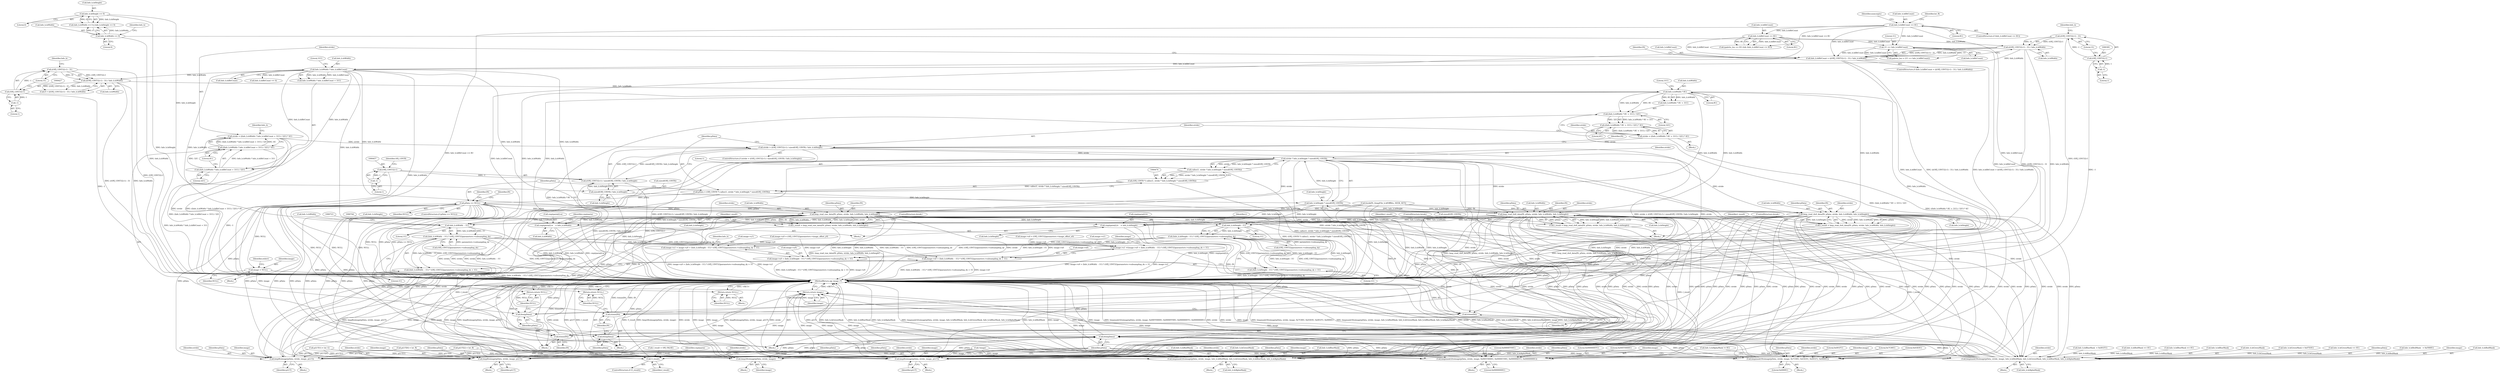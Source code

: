 digraph "0_openjpeg_da940424816e11d624362ce080bc026adffa26e8@API" {
"1000477" [label="(Call,stride * Info_h.biHeight * sizeof(OPJ_UINT8))"];
"1000453" [label="(Call,stride > ((OPJ_UINT32)-1) / sizeof(OPJ_UINT8) / Info_h.biHeight)"];
"1000393" [label="(Call,stride = ((Info_h.biWidth * Info_h.biBitCount + 31U) / 32U) * 4U)"];
"1000395" [label="(Call,((Info_h.biWidth * Info_h.biBitCount + 31U) / 32U) * 4U)"];
"1000396" [label="(Call,(Info_h.biWidth * Info_h.biBitCount + 31U) / 32U)"];
"1000398" [label="(Call,Info_h.biWidth * Info_h.biBitCount)"];
"1000378" [label="(Call,(((OPJ_UINT32)-1) - 31) / Info_h.biWidth)"];
"1000379" [label="(Call,((OPJ_UINT32)-1) - 31)"];
"1000380" [label="(Call,(OPJ_UINT32)-1)"];
"1000382" [label="(Call,-1)"];
"1000358" [label="(Call,Info_h.biWidth == 0)"];
"1000374" [label="(Call,Info_h.biBitCount > (((OPJ_UINT32)-1) - 31) / Info_h.biWidth)"];
"1000253" [label="(Call,1U << Info_h.biBitCount)"];
"1000205" [label="(Call,Info_h.biBitCount <= 8U)"];
"1000245" [label="(Call,Info_h.biBitCount <= 8U)"];
"1000439" [label="(Call,stride = ((Info_h.biWidth * 8U + 31U) / 32U) * 4U)"];
"1000441" [label="(Call,((Info_h.biWidth * 8U + 31U) / 32U) * 4U)"];
"1000442" [label="(Call,(Info_h.biWidth * 8U + 31U) / 32U)"];
"1000444" [label="(Call,Info_h.biWidth * 8U)"];
"1000424" [label="(Call,(((OPJ_UINT32)-1) - 31) / Info_h.biWidth)"];
"1000425" [label="(Call,((OPJ_UINT32)-1) - 31)"];
"1000426" [label="(Call,(OPJ_UINT32)-1)"];
"1000428" [label="(Call,-1)"];
"1000455" [label="(Call,((OPJ_UINT32)-1) / sizeof(OPJ_UINT8) / Info_h.biHeight)"];
"1000456" [label="(Call,(OPJ_UINT32)-1)"];
"1000458" [label="(Call,-1)"];
"1000460" [label="(Call,sizeof(OPJ_UINT8) / Info_h.biHeight)"];
"1000363" [label="(Call,Info_h.biHeight == 0)"];
"1000479" [label="(Call,Info_h.biHeight * sizeof(OPJ_UINT8))"];
"1000475" [label="(Call,calloc(1, stride * Info_h.biHeight * sizeof(OPJ_UINT8)))"];
"1000473" [label="(Call,(OPJ_UINT8 *) calloc(1, stride * Info_h.biHeight * sizeof(OPJ_UINT8)))"];
"1000471" [label="(Call,pData = (OPJ_UINT8 *) calloc(1, stride * Info_h.biHeight * sizeof(OPJ_UINT8)))"];
"1000486" [label="(Call,pData == NULL)"];
"1000492" [label="(Return,return NULL;)"];
"1000515" [label="(Call,bmp_read_raw_data(IN, pData, stride, Info_h.biWidth, Info_h.biHeight))"];
"1000513" [label="(Call,l_result = bmp_read_raw_data(IN, pData, stride, Info_h.biWidth, Info_h.biHeight))"];
"1000563" [label="(Call,!l_result)"];
"1000566" [label="(Call,free(pData))"];
"1000568" [label="(Call,fclose(IN))"];
"1000633" [label="(Call,cmptparm[i].w    = Info_h.biWidth)"];
"1000642" [label="(Call,cmptparm[i].h    = Info_h.biHeight)"];
"1000669" [label="(Call,fclose(IN))"];
"1000671" [label="(Call,free(pData))"];
"1000717" [label="(Call,Info_h.biWidth  - 1U)"];
"1000716" [label="(Call,(Info_h.biWidth  - 1U) * (OPJ_UINT32)parameters->subsampling_dx)"];
"1000707" [label="(Call,image->x1 =\timage->x0 + (Info_h.biWidth  - 1U) * (OPJ_UINT32)parameters->subsampling_dx + 1U)"];
"1000711" [label="(Call,image->x0 + (Info_h.biWidth  - 1U) * (OPJ_UINT32)parameters->subsampling_dx + 1U)"];
"1000715" [label="(Call,(Info_h.biWidth  - 1U) * (OPJ_UINT32)parameters->subsampling_dx + 1U)"];
"1000738" [label="(Call,Info_h.biHeight - 1U)"];
"1000737" [label="(Call,(Info_h.biHeight - 1U) * (OPJ_UINT32)parameters->subsampling_dy)"];
"1000728" [label="(Call,image->y1 = image->y0 + (Info_h.biHeight - 1U) * (OPJ_UINT32)parameters->subsampling_dy + 1U)"];
"1000732" [label="(Call,image->y0 + (Info_h.biHeight - 1U) * (OPJ_UINT32)parameters->subsampling_dy + 1U)"];
"1000736" [label="(Call,(Info_h.biHeight - 1U) * (OPJ_UINT32)parameters->subsampling_dy + 1U)"];
"1000762" [label="(Call,bmp24toimage(pData, stride, image))"];
"1000974" [label="(Call,free(pData))"];
"1000978" [label="(Return,return image;)"];
"1000780" [label="(Call,bmp8toimage(pData, stride, image, pLUT))"];
"1000799" [label="(Call,bmp8toimage(pData, stride, image, pLUT))"];
"1000818" [label="(Call,bmp8toimage(pData, stride, image, pLUT))"];
"1000837" [label="(Call,bmpmask32toimage(pData, stride, image, 0x00FF0000U, 0x0000FF00U, 0x000000FFU, 0x00000000U))"];
"1000859" [label="(Call,bmpmask32toimage(pData, stride, image, Info_h.biRedMask, Info_h.biGreenMask, Info_h.biBlueMask, Info_h.biAlphaMask))"];
"1000889" [label="(Call,bmpmask16toimage(pData, stride, image, 0x7C00U, 0x03E0U, 0x001FU, 0x0000U))"];
"1000945" [label="(Call,bmpmask16toimage(pData, stride, image, Info_h.biRedMask, Info_h.biGreenMask, Info_h.biBlueMask, Info_h.biAlphaMask))"];
"1000976" [label="(Call,fclose(IN))"];
"1000529" [label="(Call,bmp_read_rle8_data(IN, pData, stride, Info_h.biWidth, Info_h.biHeight))"];
"1000527" [label="(Call,l_result = bmp_read_rle8_data(IN, pData, stride, Info_h.biWidth, Info_h.biHeight))"];
"1000543" [label="(Call,bmp_read_rle4_data(IN, pData, stride, Info_h.biWidth, Info_h.biHeight))"];
"1000541" [label="(Call,l_result = bmp_read_rle4_data(IN, pData, stride, Info_h.biWidth, Info_h.biHeight))"];
"1000570" [label="(Return,return NULL;)"];
"1000673" [label="(Return,return NULL;)"];
"1000965" [label="(Call,image = NULL)"];
"1000779" [label="(Block,)"];
"1000742" [label="(Literal,1U)"];
"1000533" [label="(Call,Info_h.biWidth)"];
"1000645" [label="(Identifier,cmptparm)"];
"1000339" [label="(Identifier,numcmpts)"];
"1000568" [label="(Call,fclose(IN))"];
"1000412" [label="(Identifier,Info_h)"];
"1000780" [label="(Call,bmp8toimage(pData, stride, image, pLUT))"];
"1000546" [label="(Identifier,stride)"];
"1000255" [label="(Call,Info_h.biBitCount)"];
"1000541" [label="(Call,l_result = bmp_read_rle4_data(IN, pData, stride, Info_h.biWidth, Info_h.biHeight))"];
"1000977" [label="(Identifier,IN)"];
"1000913" [label="(Call,Info_h.biRedMask == 0U)"];
"1000966" [label="(Identifier,image)"];
"1000246" [label="(Call,Info_h.biBitCount)"];
"1000539" [label="(ControlStructure,break;)"];
"1000732" [label="(Call,image->y0 + (Info_h.biHeight - 1U) * (OPJ_UINT32)parameters->subsampling_dy + 1U)"];
"1000728" [label="(Call,image->y1 = image->y0 + (Info_h.biHeight - 1U) * (OPJ_UINT32)parameters->subsampling_dy + 1U)"];
"1000495" [label="(Identifier,IN)"];
"1000448" [label="(Literal,8U)"];
"1000488" [label="(Identifier,NULL)"];
"1000782" [label="(Identifier,stride)"];
"1000406" [label="(Literal,32U)"];
"1000801" [label="(Identifier,stride)"];
"1000563" [label="(Call,!l_result)"];
"1000515" [label="(Call,bmp_read_raw_data(IN, pData, stride, Info_h.biWidth, Info_h.biHeight))"];
"1000890" [label="(Identifier,pData)"];
"1000924" [label="(Call,Info_h.biBlueMask == 0U)"];
"1000386" [label="(Identifier,Info_h)"];
"1000489" [label="(Block,)"];
"1000858" [label="(Block,)"];
"1000530" [label="(Identifier,IN)"];
"1000444" [label="(Call,Info_h.biWidth * 8U)"];
"1000711" [label="(Call,image->x0 + (Info_h.biWidth  - 1U) * (OPJ_UINT32)parameters->subsampling_dx + 1U)"];
"1000910" [label="(Block,)"];
"1000861" [label="(Identifier,stride)"];
"1000462" [label="(Identifier,OPJ_UINT8)"];
"1000443" [label="(Call,Info_h.biWidth * 8U + 31U)"];
"1000689" [label="(Call,image->x0 = (OPJ_UINT32)parameters->image_offset_x0)"];
"1000359" [label="(Call,Info_h.biWidth)"];
"1000838" [label="(Identifier,pData)"];
"1000570" [label="(Return,return NULL;)"];
"1000836" [label="(Block,)"];
"1000753" [label="(Identifier,Info_h)"];
"1000367" [label="(Literal,0)"];
"1000955" [label="(Call,Info_h.biBlueMask)"];
"1000974" [label="(Call,free(pData))"];
"1000249" [label="(Literal,8U)"];
"1000566" [label="(Call,free(pData))"];
"1000891" [label="(Identifier,stride)"];
"1000124" [label="(Block,)"];
"1000430" [label="(Literal,31)"];
"1000707" [label="(Call,image->x1 =\timage->x0 + (Info_h.biWidth  - 1U) * (OPJ_UINT32)parameters->subsampling_dx + 1U)"];
"1000442" [label="(Call,(Info_h.biWidth * 8U + 31U) / 32U)"];
"1000424" [label="(Call,(((OPJ_UINT32)-1) - 31) / Info_h.biWidth)"];
"1000762" [label="(Call,bmp24toimage(pData, stride, image))"];
"1000397" [label="(Call,Info_h.biWidth * Info_h.biBitCount + 31U)"];
"1000456" [label="(Call,(OPJ_UINT32)-1)"];
"1000818" [label="(Call,bmp8toimage(pData, stride, image, pLUT))"];
"1000761" [label="(Block,)"];
"1000571" [label="(Identifier,NULL)"];
"1000516" [label="(Identifier,IN)"];
"1000384" [label="(Literal,31)"];
"1000952" [label="(Call,Info_h.biGreenMask)"];
"1000440" [label="(Identifier,stride)"];
"1000718" [label="(Call,Info_h.biWidth)"];
"1000975" [label="(Identifier,pData)"];
"1000562" [label="(ControlStructure,if (!l_result))"];
"1000410" [label="(Call,Info_h.biBitCount == 4)"];
"1000483" [label="(Call,sizeof(OPJ_UINT8))"];
"1000477" [label="(Call,stride * Info_h.biHeight * sizeof(OPJ_UINT8))"];
"1000748" [label="(Literal,1U)"];
"1000522" [label="(Call,Info_h.biHeight)"];
"1000666" [label="(Call,!image)"];
"1000965" [label="(Call,image = NULL)"];
"1000379" [label="(Call,((OPJ_UINT32)-1) - 31)"];
"1000945" [label="(Call,bmpmask16toimage(pData, stride, image, Info_h.biRedMask, Info_h.biGreenMask, Info_h.biBlueMask, Info_h.biAlphaMask))"];
"1000491" [label="(Identifier,IN)"];
"1000980" [label="(MethodReturn,opj_image_t*)"];
"1000472" [label="(Identifier,pData)"];
"1000452" [label="(ControlStructure,if (stride > ((OPJ_UINT32)-1) / sizeof(OPJ_UINT8) / Info_h.biHeight))"];
"1000478" [label="(Identifier,stride)"];
"1000380" [label="(Call,(OPJ_UINT32)-1)"];
"1000518" [label="(Identifier,stride)"];
"1000493" [label="(Identifier,NULL)"];
"1000363" [label="(Call,Info_h.biHeight == 0)"];
"1000162" [label="(Call,pLUT[2] = lut_B)"];
"1000866" [label="(Call,Info_h.biGreenMask)"];
"1000519" [label="(Call,Info_h.biWidth)"];
"1000485" [label="(ControlStructure,if (pData == NULL))"];
"1000536" [label="(Call,Info_h.biHeight)"];
"1000547" [label="(Call,Info_h.biWidth)"];
"1000935" [label="(Call,Info_h.biGreenMask = 0x07E0U)"];
"1000783" [label="(Identifier,image)"];
"1000375" [label="(Call,Info_h.biBitCount)"];
"1000958" [label="(Call,Info_h.biAlphaMask)"];
"1000729" [label="(Call,image->y1)"];
"1000860" [label="(Identifier,pData)"];
"1000390" [label="(Identifier,IN)"];
"1000396" [label="(Call,(Info_h.biWidth * Info_h.biBitCount + 31U) / 32U)"];
"1000206" [label="(Call,Info_h.biBitCount)"];
"1000784" [label="(Identifier,pLUT)"];
"1000393" [label="(Call,stride = ((Info_h.biWidth * Info_h.biBitCount + 31U) / 32U) * 4U)"];
"1000821" [label="(Identifier,image)"];
"1000455" [label="(Call,((OPJ_UINT32)-1) / sizeof(OPJ_UINT8) / Info_h.biHeight)"];
"1000844" [label="(Literal,0x00000000U)"];
"1000460" [label="(Call,sizeof(OPJ_UINT8) / Info_h.biHeight)"];
"1000588" [label="(Identifier,i)"];
"1000896" [label="(Literal,0x0000U)"];
"1000475" [label="(Call,calloc(1, stride * Info_h.biHeight * sizeof(OPJ_UINT8)))"];
"1000545" [label="(Identifier,pData)"];
"1000919" [label="(Call,Info_h.biGreenMask == 0U)"];
"1000451" [label="(Literal,4U)"];
"1000716" [label="(Call,(Info_h.biWidth  - 1U) * (OPJ_UINT32)parameters->subsampling_dx)"];
"1000764" [label="(Identifier,stride)"];
"1000736" [label="(Call,(Info_h.biHeight - 1U) * (OPJ_UINT32)parameters->subsampling_dy + 1U)"];
"1000487" [label="(Identifier,pData)"];
"1000765" [label="(Identifier,image)"];
"1000402" [label="(Call,Info_h.biBitCount)"];
"1000479" [label="(Call,Info_h.biHeight * sizeof(OPJ_UINT8))"];
"1000589" [label="(Block,)"];
"1000862" [label="(Identifier,image)"];
"1000843" [label="(Literal,0x000000FFU)"];
"1000895" [label="(Literal,0x001FU)"];
"1000962" [label="(Block,)"];
"1000480" [label="(Call,Info_h.biHeight)"];
"1000445" [label="(Call,Info_h.biWidth)"];
"1000841" [label="(Literal,0x00FF0000U)"];
"1000394" [label="(Identifier,stride)"];
"1000840" [label="(Identifier,image)"];
"1000763" [label="(Identifier,pData)"];
"1000431" [label="(Call,Info_h.biWidth)"];
"1000708" [label="(Call,image->x1)"];
"1000803" [label="(Identifier,pLUT)"];
"1000498" [label="(Call,fseek(IN, (long)File_h.bfOffBits, SEEK_SET))"];
"1000820" [label="(Identifier,stride)"];
"1000733" [label="(Call,image->y0)"];
"1000373" [label="(ControlStructure,if (Info_h.biBitCount > (((OPJ_UINT32)-1) - 31) / Info_h.biWidth))"];
"1000544" [label="(Identifier,IN)"];
"1000967" [label="(Identifier,NULL)"];
"1000425" [label="(Call,((OPJ_UINT32)-1) - 31)"];
"1000553" [label="(ControlStructure,break;)"];
"1000426" [label="(Call,(OPJ_UINT32)-1)"];
"1000458" [label="(Call,-1)"];
"1000205" [label="(Call,Info_h.biBitCount <= 8U)"];
"1000668" [label="(Block,)"];
"1000441" [label="(Call,((Info_h.biWidth * 8U + 31U) / 32U) * 4U)"];
"1000639" [label="(Call,Info_h.biWidth)"];
"1000892" [label="(Identifier,image)"];
"1000869" [label="(Call,Info_h.biBlueMask)"];
"1000449" [label="(Literal,31U)"];
"1000532" [label="(Identifier,stride)"];
"1000737" [label="(Call,(Info_h.biHeight - 1U) * (OPJ_UINT32)parameters->subsampling_dy)"];
"1000529" [label="(Call,bmp_read_rle8_data(IN, pData, stride, Info_h.biWidth, Info_h.biHeight))"];
"1000670" [label="(Identifier,IN)"];
"1000802" [label="(Identifier,image)"];
"1000819" [label="(Identifier,pData)"];
"1000669" [label="(Call,fclose(IN))"];
"1000564" [label="(Identifier,l_result)"];
"1000514" [label="(Identifier,l_result)"];
"1000946" [label="(Identifier,pData)"];
"1000429" [label="(Literal,1)"];
"1000888" [label="(Block,)"];
"1000799" [label="(Call,bmp8toimage(pData, stride, image, pLUT))"];
"1000378" [label="(Call,(((OPJ_UINT32)-1) - 31) / Info_h.biWidth)"];
"1000241" [label="(Call,(palette_len == 0U) && (Info_h.biBitCount <= 8U))"];
"1000428" [label="(Call,-1)"];
"1000476" [label="(Literal,1)"];
"1000712" [label="(Call,image->x0)"];
"1000405" [label="(Literal,31U)"];
"1000253" [label="(Call,1U << Info_h.biBitCount)"];
"1000800" [label="(Identifier,pData)"];
"1000721" [label="(Literal,1U)"];
"1000842" [label="(Literal,0x0000FF00U)"];
"1000674" [label="(Identifier,NULL)"];
"1000930" [label="(Call,Info_h.biRedMask   = 0xF800U)"];
"1000633" [label="(Call,cmptparm[i].w    = Info_h.biWidth)"];
"1000517" [label="(Identifier,pData)"];
"1000245" [label="(Call,Info_h.biBitCount <= 8U)"];
"1000357" [label="(Call,Info_h.biWidth == 0 || Info_h.biHeight == 0)"];
"1000673" [label="(Return,return NULL;)"];
"1000450" [label="(Literal,32U)"];
"1000822" [label="(Identifier,pLUT)"];
"1000157" [label="(Call,pLUT[1] = lut_G)"];
"1000859" [label="(Call,bmpmask32toimage(pData, stride, image, Info_h.biRedMask, Info_h.biGreenMask, Info_h.biBlueMask, Info_h.biAlphaMask))"];
"1000969" [label="(Identifier,stderr)"];
"1000439" [label="(Call,stride = ((Info_h.biWidth * 8U + 31U) / 32U) * 4U)"];
"1000717" [label="(Call,Info_h.biWidth  - 1U)"];
"1000698" [label="(Call,image->y0 = (OPJ_UINT32)parameters->image_offset_y0)"];
"1000492" [label="(Return,return NULL;)"];
"1000463" [label="(Call,Info_h.biHeight)"];
"1000722" [label="(Call,(OPJ_UINT32)parameters->subsampling_dx)"];
"1000209" [label="(Literal,8U)"];
"1000525" [label="(ControlStructure,break;)"];
"1000727" [label="(Literal,1U)"];
"1000382" [label="(Call,-1)"];
"1000558" [label="(Call,l_result = OPJ_FALSE)"];
"1000642" [label="(Call,cmptparm[i].h    = Info_h.biHeight)"];
"1000738" [label="(Call,Info_h.biHeight - 1U)"];
"1000893" [label="(Literal,0x7C00U)"];
"1000543" [label="(Call,bmp_read_rle4_data(IN, pData, stride, Info_h.biWidth, Info_h.biHeight))"];
"1000468" [label="(Identifier,IN)"];
"1000422" [label="(Call,8 > (((OPJ_UINT32)-1) - 31) / Info_h.biWidth)"];
"1000527" [label="(Call,l_result = bmp_read_rle8_data(IN, pData, stride, Info_h.biWidth, Info_h.biHeight))"];
"1000398" [label="(Call,Info_h.biWidth * Info_h.biBitCount)"];
"1000978" [label="(Return,return image;)"];
"1000743" [label="(Call,(OPJ_UINT32)parameters->subsampling_dy)"];
"1000364" [label="(Call,Info_h.biHeight)"];
"1000565" [label="(Block,)"];
"1000817" [label="(Block,)"];
"1000948" [label="(Identifier,image)"];
"1000569" [label="(Identifier,IN)"];
"1000471" [label="(Call,pData = (OPJ_UINT8 *) calloc(1, stride * Info_h.biHeight * sizeof(OPJ_UINT8)))"];
"1000407" [label="(Literal,4U)"];
"1000531" [label="(Identifier,pData)"];
"1000383" [label="(Literal,1)"];
"1000839" [label="(Identifier,stride)"];
"1000949" [label="(Call,Info_h.biRedMask)"];
"1000214" [label="(Identifier,lut_R)"];
"1000348" [label="(Call,Info_h.biAlphaMask != 0U)"];
"1000454" [label="(Identifier,stride)"];
"1000567" [label="(Identifier,pData)"];
"1000715" [label="(Call,(Info_h.biWidth  - 1U) * (OPJ_UINT32)parameters->subsampling_dx + 1U)"];
"1000513" [label="(Call,l_result = bmp_read_raw_data(IN, pData, stride, Info_h.biWidth, Info_h.biHeight))"];
"1000575" [label="(Identifier,cmptparm)"];
"1000251" [label="(Call,palette_len = (1U << Info_h.biBitCount))"];
"1000254" [label="(Literal,1U)"];
"1000798" [label="(Block,)"];
"1000542" [label="(Identifier,l_result)"];
"1000634" [label="(Call,cmptparm[i].w)"];
"1000432" [label="(Identifier,Info_h)"];
"1000459" [label="(Literal,1)"];
"1000894" [label="(Literal,0x03E0U)"];
"1000453" [label="(Call,stride > ((OPJ_UINT32)-1) / sizeof(OPJ_UINT8) / Info_h.biHeight)"];
"1000362" [label="(Literal,0)"];
"1000399" [label="(Call,Info_h.biWidth)"];
"1000486" [label="(Call,pData == NULL)"];
"1000979" [label="(Identifier,image)"];
"1000152" [label="(Call,pLUT[0] = lut_R)"];
"1000550" [label="(Call,Info_h.biHeight)"];
"1000420" [label="(Block,)"];
"1000781" [label="(Identifier,pData)"];
"1000385" [label="(Call,Info_h.biWidth)"];
"1000643" [label="(Call,cmptparm[i].h)"];
"1000872" [label="(Call,Info_h.biAlphaMask)"];
"1000889" [label="(Call,bmpmask16toimage(pData, stride, image, 0x7C00U, 0x03E0U, 0x001FU, 0x0000U))"];
"1000358" [label="(Call,Info_h.biWidth == 0)"];
"1000739" [label="(Call,Info_h.biHeight)"];
"1000837" [label="(Call,bmpmask32toimage(pData, stride, image, 0x00FF0000U, 0x0000FF00U, 0x000000FFU, 0x00000000U))"];
"1000648" [label="(Call,Info_h.biHeight)"];
"1000947" [label="(Identifier,stride)"];
"1000940" [label="(Call,Info_h.biBlueMask  = 0x001FU)"];
"1000671" [label="(Call,free(pData))"];
"1000730" [label="(Identifier,image)"];
"1000473" [label="(Call,(OPJ_UINT8 *) calloc(1, stride * Info_h.biHeight * sizeof(OPJ_UINT8)))"];
"1000510" [label="(Block,)"];
"1000863" [label="(Call,Info_h.biRedMask)"];
"1000461" [label="(Call,sizeof(OPJ_UINT8))"];
"1000204" [label="(ControlStructure,if (Info_h.biBitCount <= 8U))"];
"1000365" [label="(Identifier,Info_h)"];
"1000976" [label="(Call,fclose(IN))"];
"1000528" [label="(Identifier,l_result)"];
"1000374" [label="(Call,Info_h.biBitCount > (((OPJ_UINT32)-1) - 31) / Info_h.biWidth)"];
"1000395" [label="(Call,((Info_h.biWidth * Info_h.biBitCount + 31U) / 32U) * 4U)"];
"1000672" [label="(Identifier,pData)"];
"1000477" -> "1000475"  [label="AST: "];
"1000477" -> "1000479"  [label="CFG: "];
"1000478" -> "1000477"  [label="AST: "];
"1000479" -> "1000477"  [label="AST: "];
"1000475" -> "1000477"  [label="CFG: "];
"1000477" -> "1000980"  [label="DDG: Info_h.biHeight * sizeof(OPJ_UINT8)"];
"1000477" -> "1000980"  [label="DDG: stride"];
"1000477" -> "1000475"  [label="DDG: stride"];
"1000477" -> "1000475"  [label="DDG: Info_h.biHeight * sizeof(OPJ_UINT8)"];
"1000453" -> "1000477"  [label="DDG: stride"];
"1000479" -> "1000477"  [label="DDG: Info_h.biHeight"];
"1000477" -> "1000515"  [label="DDG: stride"];
"1000477" -> "1000529"  [label="DDG: stride"];
"1000477" -> "1000543"  [label="DDG: stride"];
"1000477" -> "1000762"  [label="DDG: stride"];
"1000477" -> "1000780"  [label="DDG: stride"];
"1000477" -> "1000799"  [label="DDG: stride"];
"1000477" -> "1000818"  [label="DDG: stride"];
"1000477" -> "1000837"  [label="DDG: stride"];
"1000477" -> "1000859"  [label="DDG: stride"];
"1000477" -> "1000889"  [label="DDG: stride"];
"1000477" -> "1000945"  [label="DDG: stride"];
"1000453" -> "1000452"  [label="AST: "];
"1000453" -> "1000455"  [label="CFG: "];
"1000454" -> "1000453"  [label="AST: "];
"1000455" -> "1000453"  [label="AST: "];
"1000468" -> "1000453"  [label="CFG: "];
"1000472" -> "1000453"  [label="CFG: "];
"1000453" -> "1000980"  [label="DDG: ((OPJ_UINT32)-1) / sizeof(OPJ_UINT8) / Info_h.biHeight"];
"1000453" -> "1000980"  [label="DDG: stride > ((OPJ_UINT32)-1) / sizeof(OPJ_UINT8) / Info_h.biHeight"];
"1000453" -> "1000980"  [label="DDG: stride"];
"1000393" -> "1000453"  [label="DDG: stride"];
"1000439" -> "1000453"  [label="DDG: stride"];
"1000455" -> "1000453"  [label="DDG: (OPJ_UINT32)-1"];
"1000455" -> "1000453"  [label="DDG: sizeof(OPJ_UINT8) / Info_h.biHeight"];
"1000393" -> "1000124"  [label="AST: "];
"1000393" -> "1000395"  [label="CFG: "];
"1000394" -> "1000393"  [label="AST: "];
"1000395" -> "1000393"  [label="AST: "];
"1000412" -> "1000393"  [label="CFG: "];
"1000393" -> "1000980"  [label="DDG: stride"];
"1000393" -> "1000980"  [label="DDG: ((Info_h.biWidth * Info_h.biBitCount + 31U) / 32U) * 4U"];
"1000395" -> "1000393"  [label="DDG: (Info_h.biWidth * Info_h.biBitCount + 31U) / 32U"];
"1000395" -> "1000393"  [label="DDG: 4U"];
"1000395" -> "1000407"  [label="CFG: "];
"1000396" -> "1000395"  [label="AST: "];
"1000407" -> "1000395"  [label="AST: "];
"1000395" -> "1000980"  [label="DDG: (Info_h.biWidth * Info_h.biBitCount + 31U) / 32U"];
"1000396" -> "1000395"  [label="DDG: Info_h.biWidth * Info_h.biBitCount + 31U"];
"1000396" -> "1000395"  [label="DDG: 32U"];
"1000396" -> "1000406"  [label="CFG: "];
"1000397" -> "1000396"  [label="AST: "];
"1000406" -> "1000396"  [label="AST: "];
"1000407" -> "1000396"  [label="CFG: "];
"1000396" -> "1000980"  [label="DDG: Info_h.biWidth * Info_h.biBitCount + 31U"];
"1000398" -> "1000396"  [label="DDG: Info_h.biWidth"];
"1000398" -> "1000396"  [label="DDG: Info_h.biBitCount"];
"1000398" -> "1000397"  [label="AST: "];
"1000398" -> "1000402"  [label="CFG: "];
"1000399" -> "1000398"  [label="AST: "];
"1000402" -> "1000398"  [label="AST: "];
"1000405" -> "1000398"  [label="CFG: "];
"1000398" -> "1000980"  [label="DDG: Info_h.biWidth"];
"1000398" -> "1000397"  [label="DDG: Info_h.biWidth"];
"1000398" -> "1000397"  [label="DDG: Info_h.biBitCount"];
"1000378" -> "1000398"  [label="DDG: Info_h.biWidth"];
"1000374" -> "1000398"  [label="DDG: Info_h.biBitCount"];
"1000398" -> "1000410"  [label="DDG: Info_h.biBitCount"];
"1000398" -> "1000424"  [label="DDG: Info_h.biWidth"];
"1000398" -> "1000515"  [label="DDG: Info_h.biWidth"];
"1000398" -> "1000529"  [label="DDG: Info_h.biWidth"];
"1000398" -> "1000543"  [label="DDG: Info_h.biWidth"];
"1000398" -> "1000633"  [label="DDG: Info_h.biWidth"];
"1000398" -> "1000717"  [label="DDG: Info_h.biWidth"];
"1000378" -> "1000374"  [label="AST: "];
"1000378" -> "1000385"  [label="CFG: "];
"1000379" -> "1000378"  [label="AST: "];
"1000385" -> "1000378"  [label="AST: "];
"1000374" -> "1000378"  [label="CFG: "];
"1000378" -> "1000980"  [label="DDG: ((OPJ_UINT32)-1) - 31"];
"1000378" -> "1000980"  [label="DDG: Info_h.biWidth"];
"1000378" -> "1000374"  [label="DDG: ((OPJ_UINT32)-1) - 31"];
"1000378" -> "1000374"  [label="DDG: Info_h.biWidth"];
"1000379" -> "1000378"  [label="DDG: (OPJ_UINT32)-1"];
"1000379" -> "1000378"  [label="DDG: 31"];
"1000358" -> "1000378"  [label="DDG: Info_h.biWidth"];
"1000379" -> "1000384"  [label="CFG: "];
"1000380" -> "1000379"  [label="AST: "];
"1000384" -> "1000379"  [label="AST: "];
"1000386" -> "1000379"  [label="CFG: "];
"1000379" -> "1000980"  [label="DDG: (OPJ_UINT32)-1"];
"1000380" -> "1000379"  [label="DDG: -1"];
"1000380" -> "1000382"  [label="CFG: "];
"1000381" -> "1000380"  [label="AST: "];
"1000382" -> "1000380"  [label="AST: "];
"1000384" -> "1000380"  [label="CFG: "];
"1000380" -> "1000980"  [label="DDG: -1"];
"1000382" -> "1000380"  [label="DDG: 1"];
"1000382" -> "1000383"  [label="CFG: "];
"1000383" -> "1000382"  [label="AST: "];
"1000358" -> "1000357"  [label="AST: "];
"1000358" -> "1000362"  [label="CFG: "];
"1000359" -> "1000358"  [label="AST: "];
"1000362" -> "1000358"  [label="AST: "];
"1000365" -> "1000358"  [label="CFG: "];
"1000357" -> "1000358"  [label="CFG: "];
"1000358" -> "1000980"  [label="DDG: Info_h.biWidth"];
"1000358" -> "1000357"  [label="DDG: Info_h.biWidth"];
"1000358" -> "1000357"  [label="DDG: 0"];
"1000374" -> "1000373"  [label="AST: "];
"1000375" -> "1000374"  [label="AST: "];
"1000390" -> "1000374"  [label="CFG: "];
"1000394" -> "1000374"  [label="CFG: "];
"1000374" -> "1000980"  [label="DDG: Info_h.biBitCount"];
"1000374" -> "1000980"  [label="DDG: (((OPJ_UINT32)-1) - 31) / Info_h.biWidth"];
"1000374" -> "1000980"  [label="DDG: Info_h.biBitCount > (((OPJ_UINT32)-1) - 31) / Info_h.biWidth"];
"1000253" -> "1000374"  [label="DDG: Info_h.biBitCount"];
"1000205" -> "1000374"  [label="DDG: Info_h.biBitCount"];
"1000245" -> "1000374"  [label="DDG: Info_h.biBitCount"];
"1000253" -> "1000251"  [label="AST: "];
"1000253" -> "1000255"  [label="CFG: "];
"1000254" -> "1000253"  [label="AST: "];
"1000255" -> "1000253"  [label="AST: "];
"1000251" -> "1000253"  [label="CFG: "];
"1000253" -> "1000980"  [label="DDG: Info_h.biBitCount"];
"1000253" -> "1000251"  [label="DDG: 1U"];
"1000253" -> "1000251"  [label="DDG: Info_h.biBitCount"];
"1000205" -> "1000253"  [label="DDG: Info_h.biBitCount"];
"1000245" -> "1000253"  [label="DDG: Info_h.biBitCount"];
"1000205" -> "1000204"  [label="AST: "];
"1000205" -> "1000209"  [label="CFG: "];
"1000206" -> "1000205"  [label="AST: "];
"1000209" -> "1000205"  [label="AST: "];
"1000214" -> "1000205"  [label="CFG: "];
"1000339" -> "1000205"  [label="CFG: "];
"1000205" -> "1000980"  [label="DDG: Info_h.biBitCount"];
"1000205" -> "1000980"  [label="DDG: Info_h.biBitCount <= 8U"];
"1000205" -> "1000241"  [label="DDG: Info_h.biBitCount <= 8U"];
"1000205" -> "1000245"  [label="DDG: Info_h.biBitCount"];
"1000245" -> "1000241"  [label="AST: "];
"1000245" -> "1000249"  [label="CFG: "];
"1000246" -> "1000245"  [label="AST: "];
"1000249" -> "1000245"  [label="AST: "];
"1000241" -> "1000245"  [label="CFG: "];
"1000245" -> "1000980"  [label="DDG: Info_h.biBitCount"];
"1000245" -> "1000241"  [label="DDG: Info_h.biBitCount"];
"1000245" -> "1000241"  [label="DDG: 8U"];
"1000439" -> "1000420"  [label="AST: "];
"1000439" -> "1000441"  [label="CFG: "];
"1000440" -> "1000439"  [label="AST: "];
"1000441" -> "1000439"  [label="AST: "];
"1000454" -> "1000439"  [label="CFG: "];
"1000439" -> "1000980"  [label="DDG: ((Info_h.biWidth * 8U + 31U) / 32U) * 4U"];
"1000441" -> "1000439"  [label="DDG: (Info_h.biWidth * 8U + 31U) / 32U"];
"1000441" -> "1000439"  [label="DDG: 4U"];
"1000441" -> "1000451"  [label="CFG: "];
"1000442" -> "1000441"  [label="AST: "];
"1000451" -> "1000441"  [label="AST: "];
"1000441" -> "1000980"  [label="DDG: (Info_h.biWidth * 8U + 31U) / 32U"];
"1000442" -> "1000441"  [label="DDG: Info_h.biWidth * 8U + 31U"];
"1000442" -> "1000441"  [label="DDG: 32U"];
"1000442" -> "1000450"  [label="CFG: "];
"1000443" -> "1000442"  [label="AST: "];
"1000450" -> "1000442"  [label="AST: "];
"1000451" -> "1000442"  [label="CFG: "];
"1000442" -> "1000980"  [label="DDG: Info_h.biWidth * 8U + 31U"];
"1000444" -> "1000442"  [label="DDG: Info_h.biWidth"];
"1000444" -> "1000442"  [label="DDG: 8U"];
"1000444" -> "1000443"  [label="AST: "];
"1000444" -> "1000448"  [label="CFG: "];
"1000445" -> "1000444"  [label="AST: "];
"1000448" -> "1000444"  [label="AST: "];
"1000449" -> "1000444"  [label="CFG: "];
"1000444" -> "1000980"  [label="DDG: Info_h.biWidth"];
"1000444" -> "1000443"  [label="DDG: Info_h.biWidth"];
"1000444" -> "1000443"  [label="DDG: 8U"];
"1000424" -> "1000444"  [label="DDG: Info_h.biWidth"];
"1000444" -> "1000515"  [label="DDG: Info_h.biWidth"];
"1000444" -> "1000529"  [label="DDG: Info_h.biWidth"];
"1000444" -> "1000543"  [label="DDG: Info_h.biWidth"];
"1000444" -> "1000633"  [label="DDG: Info_h.biWidth"];
"1000444" -> "1000717"  [label="DDG: Info_h.biWidth"];
"1000424" -> "1000422"  [label="AST: "];
"1000424" -> "1000431"  [label="CFG: "];
"1000425" -> "1000424"  [label="AST: "];
"1000431" -> "1000424"  [label="AST: "];
"1000422" -> "1000424"  [label="CFG: "];
"1000424" -> "1000980"  [label="DDG: ((OPJ_UINT32)-1) - 31"];
"1000424" -> "1000980"  [label="DDG: Info_h.biWidth"];
"1000424" -> "1000422"  [label="DDG: ((OPJ_UINT32)-1) - 31"];
"1000424" -> "1000422"  [label="DDG: Info_h.biWidth"];
"1000425" -> "1000424"  [label="DDG: (OPJ_UINT32)-1"];
"1000425" -> "1000424"  [label="DDG: 31"];
"1000425" -> "1000430"  [label="CFG: "];
"1000426" -> "1000425"  [label="AST: "];
"1000430" -> "1000425"  [label="AST: "];
"1000432" -> "1000425"  [label="CFG: "];
"1000425" -> "1000980"  [label="DDG: (OPJ_UINT32)-1"];
"1000426" -> "1000425"  [label="DDG: -1"];
"1000426" -> "1000428"  [label="CFG: "];
"1000427" -> "1000426"  [label="AST: "];
"1000428" -> "1000426"  [label="AST: "];
"1000430" -> "1000426"  [label="CFG: "];
"1000426" -> "1000980"  [label="DDG: -1"];
"1000428" -> "1000426"  [label="DDG: 1"];
"1000428" -> "1000429"  [label="CFG: "];
"1000429" -> "1000428"  [label="AST: "];
"1000455" -> "1000460"  [label="CFG: "];
"1000456" -> "1000455"  [label="AST: "];
"1000460" -> "1000455"  [label="AST: "];
"1000455" -> "1000980"  [label="DDG: sizeof(OPJ_UINT8) / Info_h.biHeight"];
"1000455" -> "1000980"  [label="DDG: (OPJ_UINT32)-1"];
"1000456" -> "1000455"  [label="DDG: -1"];
"1000460" -> "1000455"  [label="DDG: Info_h.biHeight"];
"1000456" -> "1000458"  [label="CFG: "];
"1000457" -> "1000456"  [label="AST: "];
"1000458" -> "1000456"  [label="AST: "];
"1000462" -> "1000456"  [label="CFG: "];
"1000456" -> "1000980"  [label="DDG: -1"];
"1000458" -> "1000456"  [label="DDG: 1"];
"1000458" -> "1000459"  [label="CFG: "];
"1000459" -> "1000458"  [label="AST: "];
"1000460" -> "1000463"  [label="CFG: "];
"1000461" -> "1000460"  [label="AST: "];
"1000463" -> "1000460"  [label="AST: "];
"1000460" -> "1000980"  [label="DDG: Info_h.biHeight"];
"1000363" -> "1000460"  [label="DDG: Info_h.biHeight"];
"1000460" -> "1000479"  [label="DDG: Info_h.biHeight"];
"1000363" -> "1000357"  [label="AST: "];
"1000363" -> "1000367"  [label="CFG: "];
"1000364" -> "1000363"  [label="AST: "];
"1000367" -> "1000363"  [label="AST: "];
"1000357" -> "1000363"  [label="CFG: "];
"1000363" -> "1000980"  [label="DDG: Info_h.biHeight"];
"1000363" -> "1000357"  [label="DDG: Info_h.biHeight"];
"1000363" -> "1000357"  [label="DDG: 0"];
"1000479" -> "1000483"  [label="CFG: "];
"1000480" -> "1000479"  [label="AST: "];
"1000483" -> "1000479"  [label="AST: "];
"1000479" -> "1000980"  [label="DDG: Info_h.biHeight"];
"1000479" -> "1000515"  [label="DDG: Info_h.biHeight"];
"1000479" -> "1000529"  [label="DDG: Info_h.biHeight"];
"1000479" -> "1000543"  [label="DDG: Info_h.biHeight"];
"1000479" -> "1000642"  [label="DDG: Info_h.biHeight"];
"1000479" -> "1000738"  [label="DDG: Info_h.biHeight"];
"1000475" -> "1000473"  [label="AST: "];
"1000476" -> "1000475"  [label="AST: "];
"1000473" -> "1000475"  [label="CFG: "];
"1000475" -> "1000980"  [label="DDG: stride * Info_h.biHeight * sizeof(OPJ_UINT8)"];
"1000475" -> "1000473"  [label="DDG: 1"];
"1000475" -> "1000473"  [label="DDG: stride * Info_h.biHeight * sizeof(OPJ_UINT8)"];
"1000473" -> "1000471"  [label="AST: "];
"1000474" -> "1000473"  [label="AST: "];
"1000471" -> "1000473"  [label="CFG: "];
"1000473" -> "1000980"  [label="DDG: calloc(1, stride * Info_h.biHeight * sizeof(OPJ_UINT8))"];
"1000473" -> "1000471"  [label="DDG: calloc(1, stride * Info_h.biHeight * sizeof(OPJ_UINT8))"];
"1000471" -> "1000124"  [label="AST: "];
"1000472" -> "1000471"  [label="AST: "];
"1000487" -> "1000471"  [label="CFG: "];
"1000471" -> "1000980"  [label="DDG: (OPJ_UINT8 *) calloc(1, stride * Info_h.biHeight * sizeof(OPJ_UINT8))"];
"1000471" -> "1000486"  [label="DDG: pData"];
"1000486" -> "1000485"  [label="AST: "];
"1000486" -> "1000488"  [label="CFG: "];
"1000487" -> "1000486"  [label="AST: "];
"1000488" -> "1000486"  [label="AST: "];
"1000491" -> "1000486"  [label="CFG: "];
"1000495" -> "1000486"  [label="CFG: "];
"1000486" -> "1000980"  [label="DDG: pData == NULL"];
"1000486" -> "1000980"  [label="DDG: NULL"];
"1000486" -> "1000980"  [label="DDG: pData"];
"1000486" -> "1000492"  [label="DDG: NULL"];
"1000486" -> "1000515"  [label="DDG: pData"];
"1000486" -> "1000529"  [label="DDG: pData"];
"1000486" -> "1000543"  [label="DDG: pData"];
"1000486" -> "1000566"  [label="DDG: pData"];
"1000486" -> "1000570"  [label="DDG: NULL"];
"1000486" -> "1000671"  [label="DDG: pData"];
"1000486" -> "1000673"  [label="DDG: NULL"];
"1000486" -> "1000762"  [label="DDG: pData"];
"1000486" -> "1000780"  [label="DDG: pData"];
"1000486" -> "1000799"  [label="DDG: pData"];
"1000486" -> "1000818"  [label="DDG: pData"];
"1000486" -> "1000837"  [label="DDG: pData"];
"1000486" -> "1000859"  [label="DDG: pData"];
"1000486" -> "1000889"  [label="DDG: pData"];
"1000486" -> "1000945"  [label="DDG: pData"];
"1000486" -> "1000965"  [label="DDG: NULL"];
"1000486" -> "1000974"  [label="DDG: pData"];
"1000492" -> "1000489"  [label="AST: "];
"1000492" -> "1000493"  [label="CFG: "];
"1000493" -> "1000492"  [label="AST: "];
"1000980" -> "1000492"  [label="CFG: "];
"1000492" -> "1000980"  [label="DDG: <RET>"];
"1000493" -> "1000492"  [label="DDG: NULL"];
"1000515" -> "1000513"  [label="AST: "];
"1000515" -> "1000522"  [label="CFG: "];
"1000516" -> "1000515"  [label="AST: "];
"1000517" -> "1000515"  [label="AST: "];
"1000518" -> "1000515"  [label="AST: "];
"1000519" -> "1000515"  [label="AST: "];
"1000522" -> "1000515"  [label="AST: "];
"1000513" -> "1000515"  [label="CFG: "];
"1000515" -> "1000980"  [label="DDG: Info_h.biHeight"];
"1000515" -> "1000980"  [label="DDG: Info_h.biWidth"];
"1000515" -> "1000980"  [label="DDG: stride"];
"1000515" -> "1000513"  [label="DDG: pData"];
"1000515" -> "1000513"  [label="DDG: IN"];
"1000515" -> "1000513"  [label="DDG: Info_h.biWidth"];
"1000515" -> "1000513"  [label="DDG: Info_h.biHeight"];
"1000515" -> "1000513"  [label="DDG: stride"];
"1000498" -> "1000515"  [label="DDG: IN"];
"1000515" -> "1000566"  [label="DDG: pData"];
"1000515" -> "1000568"  [label="DDG: IN"];
"1000515" -> "1000633"  [label="DDG: Info_h.biWidth"];
"1000515" -> "1000642"  [label="DDG: Info_h.biHeight"];
"1000515" -> "1000669"  [label="DDG: IN"];
"1000515" -> "1000671"  [label="DDG: pData"];
"1000515" -> "1000717"  [label="DDG: Info_h.biWidth"];
"1000515" -> "1000738"  [label="DDG: Info_h.biHeight"];
"1000515" -> "1000762"  [label="DDG: pData"];
"1000515" -> "1000762"  [label="DDG: stride"];
"1000515" -> "1000780"  [label="DDG: pData"];
"1000515" -> "1000780"  [label="DDG: stride"];
"1000515" -> "1000799"  [label="DDG: pData"];
"1000515" -> "1000799"  [label="DDG: stride"];
"1000515" -> "1000818"  [label="DDG: pData"];
"1000515" -> "1000818"  [label="DDG: stride"];
"1000515" -> "1000837"  [label="DDG: pData"];
"1000515" -> "1000837"  [label="DDG: stride"];
"1000515" -> "1000859"  [label="DDG: pData"];
"1000515" -> "1000859"  [label="DDG: stride"];
"1000515" -> "1000889"  [label="DDG: pData"];
"1000515" -> "1000889"  [label="DDG: stride"];
"1000515" -> "1000945"  [label="DDG: pData"];
"1000515" -> "1000945"  [label="DDG: stride"];
"1000515" -> "1000974"  [label="DDG: pData"];
"1000515" -> "1000976"  [label="DDG: IN"];
"1000513" -> "1000510"  [label="AST: "];
"1000514" -> "1000513"  [label="AST: "];
"1000525" -> "1000513"  [label="CFG: "];
"1000513" -> "1000980"  [label="DDG: bmp_read_raw_data(IN, pData, stride, Info_h.biWidth, Info_h.biHeight)"];
"1000513" -> "1000563"  [label="DDG: l_result"];
"1000563" -> "1000562"  [label="AST: "];
"1000563" -> "1000564"  [label="CFG: "];
"1000564" -> "1000563"  [label="AST: "];
"1000567" -> "1000563"  [label="CFG: "];
"1000575" -> "1000563"  [label="CFG: "];
"1000563" -> "1000980"  [label="DDG: !l_result"];
"1000563" -> "1000980"  [label="DDG: l_result"];
"1000527" -> "1000563"  [label="DDG: l_result"];
"1000558" -> "1000563"  [label="DDG: l_result"];
"1000541" -> "1000563"  [label="DDG: l_result"];
"1000566" -> "1000565"  [label="AST: "];
"1000566" -> "1000567"  [label="CFG: "];
"1000567" -> "1000566"  [label="AST: "];
"1000569" -> "1000566"  [label="CFG: "];
"1000566" -> "1000980"  [label="DDG: pData"];
"1000529" -> "1000566"  [label="DDG: pData"];
"1000543" -> "1000566"  [label="DDG: pData"];
"1000568" -> "1000565"  [label="AST: "];
"1000568" -> "1000569"  [label="CFG: "];
"1000569" -> "1000568"  [label="AST: "];
"1000571" -> "1000568"  [label="CFG: "];
"1000568" -> "1000980"  [label="DDG: IN"];
"1000568" -> "1000980"  [label="DDG: fclose(IN)"];
"1000498" -> "1000568"  [label="DDG: IN"];
"1000529" -> "1000568"  [label="DDG: IN"];
"1000543" -> "1000568"  [label="DDG: IN"];
"1000633" -> "1000589"  [label="AST: "];
"1000633" -> "1000639"  [label="CFG: "];
"1000634" -> "1000633"  [label="AST: "];
"1000639" -> "1000633"  [label="AST: "];
"1000645" -> "1000633"  [label="CFG: "];
"1000633" -> "1000980"  [label="DDG: Info_h.biWidth"];
"1000633" -> "1000980"  [label="DDG: cmptparm[i].w"];
"1000529" -> "1000633"  [label="DDG: Info_h.biWidth"];
"1000543" -> "1000633"  [label="DDG: Info_h.biWidth"];
"1000642" -> "1000589"  [label="AST: "];
"1000642" -> "1000648"  [label="CFG: "];
"1000643" -> "1000642"  [label="AST: "];
"1000648" -> "1000642"  [label="AST: "];
"1000588" -> "1000642"  [label="CFG: "];
"1000642" -> "1000980"  [label="DDG: cmptparm[i].h"];
"1000642" -> "1000980"  [label="DDG: Info_h.biHeight"];
"1000543" -> "1000642"  [label="DDG: Info_h.biHeight"];
"1000529" -> "1000642"  [label="DDG: Info_h.biHeight"];
"1000669" -> "1000668"  [label="AST: "];
"1000669" -> "1000670"  [label="CFG: "];
"1000670" -> "1000669"  [label="AST: "];
"1000672" -> "1000669"  [label="CFG: "];
"1000669" -> "1000980"  [label="DDG: IN"];
"1000669" -> "1000980"  [label="DDG: fclose(IN)"];
"1000498" -> "1000669"  [label="DDG: IN"];
"1000529" -> "1000669"  [label="DDG: IN"];
"1000543" -> "1000669"  [label="DDG: IN"];
"1000671" -> "1000668"  [label="AST: "];
"1000671" -> "1000672"  [label="CFG: "];
"1000672" -> "1000671"  [label="AST: "];
"1000674" -> "1000671"  [label="CFG: "];
"1000671" -> "1000980"  [label="DDG: pData"];
"1000529" -> "1000671"  [label="DDG: pData"];
"1000543" -> "1000671"  [label="DDG: pData"];
"1000717" -> "1000716"  [label="AST: "];
"1000717" -> "1000721"  [label="CFG: "];
"1000718" -> "1000717"  [label="AST: "];
"1000721" -> "1000717"  [label="AST: "];
"1000723" -> "1000717"  [label="CFG: "];
"1000717" -> "1000980"  [label="DDG: Info_h.biWidth"];
"1000717" -> "1000716"  [label="DDG: Info_h.biWidth"];
"1000717" -> "1000716"  [label="DDG: 1U"];
"1000529" -> "1000717"  [label="DDG: Info_h.biWidth"];
"1000543" -> "1000717"  [label="DDG: Info_h.biWidth"];
"1000716" -> "1000715"  [label="AST: "];
"1000716" -> "1000722"  [label="CFG: "];
"1000722" -> "1000716"  [label="AST: "];
"1000727" -> "1000716"  [label="CFG: "];
"1000716" -> "1000980"  [label="DDG: Info_h.biWidth  - 1U"];
"1000716" -> "1000980"  [label="DDG: (OPJ_UINT32)parameters->subsampling_dx"];
"1000716" -> "1000707"  [label="DDG: Info_h.biWidth  - 1U"];
"1000716" -> "1000707"  [label="DDG: (OPJ_UINT32)parameters->subsampling_dx"];
"1000716" -> "1000711"  [label="DDG: Info_h.biWidth  - 1U"];
"1000716" -> "1000711"  [label="DDG: (OPJ_UINT32)parameters->subsampling_dx"];
"1000716" -> "1000715"  [label="DDG: Info_h.biWidth  - 1U"];
"1000716" -> "1000715"  [label="DDG: (OPJ_UINT32)parameters->subsampling_dx"];
"1000722" -> "1000716"  [label="DDG: parameters->subsampling_dx"];
"1000707" -> "1000124"  [label="AST: "];
"1000707" -> "1000711"  [label="CFG: "];
"1000708" -> "1000707"  [label="AST: "];
"1000711" -> "1000707"  [label="AST: "];
"1000730" -> "1000707"  [label="CFG: "];
"1000707" -> "1000980"  [label="DDG: image->x0 + (Info_h.biWidth  - 1U) * (OPJ_UINT32)parameters->subsampling_dx + 1U"];
"1000707" -> "1000980"  [label="DDG: image->x1"];
"1000689" -> "1000707"  [label="DDG: image->x0"];
"1000711" -> "1000715"  [label="CFG: "];
"1000712" -> "1000711"  [label="AST: "];
"1000715" -> "1000711"  [label="AST: "];
"1000711" -> "1000980"  [label="DDG: (Info_h.biWidth  - 1U) * (OPJ_UINT32)parameters->subsampling_dx + 1U"];
"1000711" -> "1000980"  [label="DDG: image->x0"];
"1000689" -> "1000711"  [label="DDG: image->x0"];
"1000715" -> "1000727"  [label="CFG: "];
"1000727" -> "1000715"  [label="AST: "];
"1000715" -> "1000980"  [label="DDG: (Info_h.biWidth  - 1U) * (OPJ_UINT32)parameters->subsampling_dx"];
"1000738" -> "1000737"  [label="AST: "];
"1000738" -> "1000742"  [label="CFG: "];
"1000739" -> "1000738"  [label="AST: "];
"1000742" -> "1000738"  [label="AST: "];
"1000744" -> "1000738"  [label="CFG: "];
"1000738" -> "1000980"  [label="DDG: Info_h.biHeight"];
"1000738" -> "1000737"  [label="DDG: Info_h.biHeight"];
"1000738" -> "1000737"  [label="DDG: 1U"];
"1000543" -> "1000738"  [label="DDG: Info_h.biHeight"];
"1000529" -> "1000738"  [label="DDG: Info_h.biHeight"];
"1000737" -> "1000736"  [label="AST: "];
"1000737" -> "1000743"  [label="CFG: "];
"1000743" -> "1000737"  [label="AST: "];
"1000748" -> "1000737"  [label="CFG: "];
"1000737" -> "1000980"  [label="DDG: Info_h.biHeight - 1U"];
"1000737" -> "1000980"  [label="DDG: (OPJ_UINT32)parameters->subsampling_dy"];
"1000737" -> "1000728"  [label="DDG: Info_h.biHeight - 1U"];
"1000737" -> "1000728"  [label="DDG: (OPJ_UINT32)parameters->subsampling_dy"];
"1000737" -> "1000732"  [label="DDG: Info_h.biHeight - 1U"];
"1000737" -> "1000732"  [label="DDG: (OPJ_UINT32)parameters->subsampling_dy"];
"1000737" -> "1000736"  [label="DDG: Info_h.biHeight - 1U"];
"1000737" -> "1000736"  [label="DDG: (OPJ_UINT32)parameters->subsampling_dy"];
"1000743" -> "1000737"  [label="DDG: parameters->subsampling_dy"];
"1000728" -> "1000124"  [label="AST: "];
"1000728" -> "1000732"  [label="CFG: "];
"1000729" -> "1000728"  [label="AST: "];
"1000732" -> "1000728"  [label="AST: "];
"1000753" -> "1000728"  [label="CFG: "];
"1000728" -> "1000980"  [label="DDG: image->y1"];
"1000728" -> "1000980"  [label="DDG: image->y0 + (Info_h.biHeight - 1U) * (OPJ_UINT32)parameters->subsampling_dy + 1U"];
"1000698" -> "1000728"  [label="DDG: image->y0"];
"1000732" -> "1000736"  [label="CFG: "];
"1000733" -> "1000732"  [label="AST: "];
"1000736" -> "1000732"  [label="AST: "];
"1000732" -> "1000980"  [label="DDG: (Info_h.biHeight - 1U) * (OPJ_UINT32)parameters->subsampling_dy + 1U"];
"1000732" -> "1000980"  [label="DDG: image->y0"];
"1000698" -> "1000732"  [label="DDG: image->y0"];
"1000736" -> "1000748"  [label="CFG: "];
"1000748" -> "1000736"  [label="AST: "];
"1000736" -> "1000980"  [label="DDG: (Info_h.biHeight - 1U) * (OPJ_UINT32)parameters->subsampling_dy"];
"1000762" -> "1000761"  [label="AST: "];
"1000762" -> "1000765"  [label="CFG: "];
"1000763" -> "1000762"  [label="AST: "];
"1000764" -> "1000762"  [label="AST: "];
"1000765" -> "1000762"  [label="AST: "];
"1000975" -> "1000762"  [label="CFG: "];
"1000762" -> "1000980"  [label="DDG: bmp24toimage(pData, stride, image)"];
"1000762" -> "1000980"  [label="DDG: stride"];
"1000762" -> "1000980"  [label="DDG: image"];
"1000529" -> "1000762"  [label="DDG: pData"];
"1000529" -> "1000762"  [label="DDG: stride"];
"1000543" -> "1000762"  [label="DDG: pData"];
"1000543" -> "1000762"  [label="DDG: stride"];
"1000666" -> "1000762"  [label="DDG: image"];
"1000762" -> "1000974"  [label="DDG: pData"];
"1000762" -> "1000978"  [label="DDG: image"];
"1000974" -> "1000124"  [label="AST: "];
"1000974" -> "1000975"  [label="CFG: "];
"1000975" -> "1000974"  [label="AST: "];
"1000977" -> "1000974"  [label="CFG: "];
"1000974" -> "1000980"  [label="DDG: pData"];
"1000837" -> "1000974"  [label="DDG: pData"];
"1000780" -> "1000974"  [label="DDG: pData"];
"1000889" -> "1000974"  [label="DDG: pData"];
"1000799" -> "1000974"  [label="DDG: pData"];
"1000859" -> "1000974"  [label="DDG: pData"];
"1000543" -> "1000974"  [label="DDG: pData"];
"1000818" -> "1000974"  [label="DDG: pData"];
"1000945" -> "1000974"  [label="DDG: pData"];
"1000529" -> "1000974"  [label="DDG: pData"];
"1000978" -> "1000124"  [label="AST: "];
"1000978" -> "1000979"  [label="CFG: "];
"1000979" -> "1000978"  [label="AST: "];
"1000980" -> "1000978"  [label="CFG: "];
"1000978" -> "1000980"  [label="DDG: <RET>"];
"1000979" -> "1000978"  [label="DDG: image"];
"1000780" -> "1000978"  [label="DDG: image"];
"1000799" -> "1000978"  [label="DDG: image"];
"1000889" -> "1000978"  [label="DDG: image"];
"1000945" -> "1000978"  [label="DDG: image"];
"1000965" -> "1000978"  [label="DDG: image"];
"1000859" -> "1000978"  [label="DDG: image"];
"1000837" -> "1000978"  [label="DDG: image"];
"1000818" -> "1000978"  [label="DDG: image"];
"1000780" -> "1000779"  [label="AST: "];
"1000780" -> "1000784"  [label="CFG: "];
"1000781" -> "1000780"  [label="AST: "];
"1000782" -> "1000780"  [label="AST: "];
"1000783" -> "1000780"  [label="AST: "];
"1000784" -> "1000780"  [label="AST: "];
"1000975" -> "1000780"  [label="CFG: "];
"1000780" -> "1000980"  [label="DDG: bmp8toimage(pData, stride, image, pLUT)"];
"1000780" -> "1000980"  [label="DDG: image"];
"1000780" -> "1000980"  [label="DDG: stride"];
"1000780" -> "1000980"  [label="DDG: pLUT"];
"1000529" -> "1000780"  [label="DDG: pData"];
"1000529" -> "1000780"  [label="DDG: stride"];
"1000543" -> "1000780"  [label="DDG: pData"];
"1000543" -> "1000780"  [label="DDG: stride"];
"1000666" -> "1000780"  [label="DDG: image"];
"1000157" -> "1000780"  [label="DDG: pLUT[1]"];
"1000152" -> "1000780"  [label="DDG: pLUT[0]"];
"1000162" -> "1000780"  [label="DDG: pLUT[2]"];
"1000799" -> "1000798"  [label="AST: "];
"1000799" -> "1000803"  [label="CFG: "];
"1000800" -> "1000799"  [label="AST: "];
"1000801" -> "1000799"  [label="AST: "];
"1000802" -> "1000799"  [label="AST: "];
"1000803" -> "1000799"  [label="AST: "];
"1000975" -> "1000799"  [label="CFG: "];
"1000799" -> "1000980"  [label="DDG: pLUT"];
"1000799" -> "1000980"  [label="DDG: image"];
"1000799" -> "1000980"  [label="DDG: bmp8toimage(pData, stride, image, pLUT)"];
"1000799" -> "1000980"  [label="DDG: stride"];
"1000529" -> "1000799"  [label="DDG: pData"];
"1000529" -> "1000799"  [label="DDG: stride"];
"1000543" -> "1000799"  [label="DDG: pData"];
"1000543" -> "1000799"  [label="DDG: stride"];
"1000666" -> "1000799"  [label="DDG: image"];
"1000157" -> "1000799"  [label="DDG: pLUT[1]"];
"1000152" -> "1000799"  [label="DDG: pLUT[0]"];
"1000162" -> "1000799"  [label="DDG: pLUT[2]"];
"1000818" -> "1000817"  [label="AST: "];
"1000818" -> "1000822"  [label="CFG: "];
"1000819" -> "1000818"  [label="AST: "];
"1000820" -> "1000818"  [label="AST: "];
"1000821" -> "1000818"  [label="AST: "];
"1000822" -> "1000818"  [label="AST: "];
"1000975" -> "1000818"  [label="CFG: "];
"1000818" -> "1000980"  [label="DDG: bmp8toimage(pData, stride, image, pLUT)"];
"1000818" -> "1000980"  [label="DDG: stride"];
"1000818" -> "1000980"  [label="DDG: pLUT"];
"1000818" -> "1000980"  [label="DDG: image"];
"1000529" -> "1000818"  [label="DDG: pData"];
"1000529" -> "1000818"  [label="DDG: stride"];
"1000543" -> "1000818"  [label="DDG: pData"];
"1000543" -> "1000818"  [label="DDG: stride"];
"1000666" -> "1000818"  [label="DDG: image"];
"1000157" -> "1000818"  [label="DDG: pLUT[1]"];
"1000152" -> "1000818"  [label="DDG: pLUT[0]"];
"1000162" -> "1000818"  [label="DDG: pLUT[2]"];
"1000837" -> "1000836"  [label="AST: "];
"1000837" -> "1000844"  [label="CFG: "];
"1000838" -> "1000837"  [label="AST: "];
"1000839" -> "1000837"  [label="AST: "];
"1000840" -> "1000837"  [label="AST: "];
"1000841" -> "1000837"  [label="AST: "];
"1000842" -> "1000837"  [label="AST: "];
"1000843" -> "1000837"  [label="AST: "];
"1000844" -> "1000837"  [label="AST: "];
"1000975" -> "1000837"  [label="CFG: "];
"1000837" -> "1000980"  [label="DDG: stride"];
"1000837" -> "1000980"  [label="DDG: image"];
"1000837" -> "1000980"  [label="DDG: bmpmask32toimage(pData, stride, image, 0x00FF0000U, 0x0000FF00U, 0x000000FFU, 0x00000000U)"];
"1000529" -> "1000837"  [label="DDG: pData"];
"1000529" -> "1000837"  [label="DDG: stride"];
"1000543" -> "1000837"  [label="DDG: pData"];
"1000543" -> "1000837"  [label="DDG: stride"];
"1000666" -> "1000837"  [label="DDG: image"];
"1000859" -> "1000858"  [label="AST: "];
"1000859" -> "1000872"  [label="CFG: "];
"1000860" -> "1000859"  [label="AST: "];
"1000861" -> "1000859"  [label="AST: "];
"1000862" -> "1000859"  [label="AST: "];
"1000863" -> "1000859"  [label="AST: "];
"1000866" -> "1000859"  [label="AST: "];
"1000869" -> "1000859"  [label="AST: "];
"1000872" -> "1000859"  [label="AST: "];
"1000975" -> "1000859"  [label="CFG: "];
"1000859" -> "1000980"  [label="DDG: Info_h.biGreenMask"];
"1000859" -> "1000980"  [label="DDG: Info_h.biAlphaMask"];
"1000859" -> "1000980"  [label="DDG: bmpmask32toimage(pData, stride, image, Info_h.biRedMask, Info_h.biGreenMask, Info_h.biBlueMask, Info_h.biAlphaMask)"];
"1000859" -> "1000980"  [label="DDG: Info_h.biRedMask"];
"1000859" -> "1000980"  [label="DDG: image"];
"1000859" -> "1000980"  [label="DDG: stride"];
"1000859" -> "1000980"  [label="DDG: Info_h.biBlueMask"];
"1000529" -> "1000859"  [label="DDG: pData"];
"1000529" -> "1000859"  [label="DDG: stride"];
"1000543" -> "1000859"  [label="DDG: pData"];
"1000543" -> "1000859"  [label="DDG: stride"];
"1000666" -> "1000859"  [label="DDG: image"];
"1000348" -> "1000859"  [label="DDG: Info_h.biAlphaMask"];
"1000889" -> "1000888"  [label="AST: "];
"1000889" -> "1000896"  [label="CFG: "];
"1000890" -> "1000889"  [label="AST: "];
"1000891" -> "1000889"  [label="AST: "];
"1000892" -> "1000889"  [label="AST: "];
"1000893" -> "1000889"  [label="AST: "];
"1000894" -> "1000889"  [label="AST: "];
"1000895" -> "1000889"  [label="AST: "];
"1000896" -> "1000889"  [label="AST: "];
"1000975" -> "1000889"  [label="CFG: "];
"1000889" -> "1000980"  [label="DDG: stride"];
"1000889" -> "1000980"  [label="DDG: image"];
"1000889" -> "1000980"  [label="DDG: bmpmask16toimage(pData, stride, image, 0x7C00U, 0x03E0U, 0x001FU, 0x0000U)"];
"1000529" -> "1000889"  [label="DDG: pData"];
"1000529" -> "1000889"  [label="DDG: stride"];
"1000543" -> "1000889"  [label="DDG: pData"];
"1000543" -> "1000889"  [label="DDG: stride"];
"1000666" -> "1000889"  [label="DDG: image"];
"1000945" -> "1000910"  [label="AST: "];
"1000945" -> "1000958"  [label="CFG: "];
"1000946" -> "1000945"  [label="AST: "];
"1000947" -> "1000945"  [label="AST: "];
"1000948" -> "1000945"  [label="AST: "];
"1000949" -> "1000945"  [label="AST: "];
"1000952" -> "1000945"  [label="AST: "];
"1000955" -> "1000945"  [label="AST: "];
"1000958" -> "1000945"  [label="AST: "];
"1000975" -> "1000945"  [label="CFG: "];
"1000945" -> "1000980"  [label="DDG: Info_h.biGreenMask"];
"1000945" -> "1000980"  [label="DDG: image"];
"1000945" -> "1000980"  [label="DDG: Info_h.biAlphaMask"];
"1000945" -> "1000980"  [label="DDG: bmpmask16toimage(pData, stride, image, Info_h.biRedMask, Info_h.biGreenMask, Info_h.biBlueMask, Info_h.biAlphaMask)"];
"1000945" -> "1000980"  [label="DDG: stride"];
"1000945" -> "1000980"  [label="DDG: Info_h.biRedMask"];
"1000945" -> "1000980"  [label="DDG: Info_h.biBlueMask"];
"1000529" -> "1000945"  [label="DDG: pData"];
"1000529" -> "1000945"  [label="DDG: stride"];
"1000543" -> "1000945"  [label="DDG: pData"];
"1000543" -> "1000945"  [label="DDG: stride"];
"1000666" -> "1000945"  [label="DDG: image"];
"1000913" -> "1000945"  [label="DDG: Info_h.biRedMask"];
"1000930" -> "1000945"  [label="DDG: Info_h.biRedMask"];
"1000919" -> "1000945"  [label="DDG: Info_h.biGreenMask"];
"1000935" -> "1000945"  [label="DDG: Info_h.biGreenMask"];
"1000924" -> "1000945"  [label="DDG: Info_h.biBlueMask"];
"1000940" -> "1000945"  [label="DDG: Info_h.biBlueMask"];
"1000348" -> "1000945"  [label="DDG: Info_h.biAlphaMask"];
"1000976" -> "1000124"  [label="AST: "];
"1000976" -> "1000977"  [label="CFG: "];
"1000977" -> "1000976"  [label="AST: "];
"1000979" -> "1000976"  [label="CFG: "];
"1000976" -> "1000980"  [label="DDG: IN"];
"1000976" -> "1000980"  [label="DDG: fclose(IN)"];
"1000498" -> "1000976"  [label="DDG: IN"];
"1000529" -> "1000976"  [label="DDG: IN"];
"1000543" -> "1000976"  [label="DDG: IN"];
"1000529" -> "1000527"  [label="AST: "];
"1000529" -> "1000536"  [label="CFG: "];
"1000530" -> "1000529"  [label="AST: "];
"1000531" -> "1000529"  [label="AST: "];
"1000532" -> "1000529"  [label="AST: "];
"1000533" -> "1000529"  [label="AST: "];
"1000536" -> "1000529"  [label="AST: "];
"1000527" -> "1000529"  [label="CFG: "];
"1000529" -> "1000980"  [label="DDG: Info_h.biWidth"];
"1000529" -> "1000980"  [label="DDG: Info_h.biHeight"];
"1000529" -> "1000980"  [label="DDG: stride"];
"1000529" -> "1000527"  [label="DDG: Info_h.biHeight"];
"1000529" -> "1000527"  [label="DDG: Info_h.biWidth"];
"1000529" -> "1000527"  [label="DDG: stride"];
"1000529" -> "1000527"  [label="DDG: IN"];
"1000529" -> "1000527"  [label="DDG: pData"];
"1000498" -> "1000529"  [label="DDG: IN"];
"1000527" -> "1000510"  [label="AST: "];
"1000528" -> "1000527"  [label="AST: "];
"1000539" -> "1000527"  [label="CFG: "];
"1000527" -> "1000980"  [label="DDG: bmp_read_rle8_data(IN, pData, stride, Info_h.biWidth, Info_h.biHeight)"];
"1000543" -> "1000541"  [label="AST: "];
"1000543" -> "1000550"  [label="CFG: "];
"1000544" -> "1000543"  [label="AST: "];
"1000545" -> "1000543"  [label="AST: "];
"1000546" -> "1000543"  [label="AST: "];
"1000547" -> "1000543"  [label="AST: "];
"1000550" -> "1000543"  [label="AST: "];
"1000541" -> "1000543"  [label="CFG: "];
"1000543" -> "1000980"  [label="DDG: Info_h.biHeight"];
"1000543" -> "1000980"  [label="DDG: stride"];
"1000543" -> "1000980"  [label="DDG: Info_h.biWidth"];
"1000543" -> "1000541"  [label="DDG: stride"];
"1000543" -> "1000541"  [label="DDG: Info_h.biWidth"];
"1000543" -> "1000541"  [label="DDG: IN"];
"1000543" -> "1000541"  [label="DDG: pData"];
"1000543" -> "1000541"  [label="DDG: Info_h.biHeight"];
"1000498" -> "1000543"  [label="DDG: IN"];
"1000541" -> "1000510"  [label="AST: "];
"1000542" -> "1000541"  [label="AST: "];
"1000553" -> "1000541"  [label="CFG: "];
"1000541" -> "1000980"  [label="DDG: bmp_read_rle4_data(IN, pData, stride, Info_h.biWidth, Info_h.biHeight)"];
"1000570" -> "1000565"  [label="AST: "];
"1000570" -> "1000571"  [label="CFG: "];
"1000571" -> "1000570"  [label="AST: "];
"1000980" -> "1000570"  [label="CFG: "];
"1000570" -> "1000980"  [label="DDG: <RET>"];
"1000571" -> "1000570"  [label="DDG: NULL"];
"1000673" -> "1000668"  [label="AST: "];
"1000673" -> "1000674"  [label="CFG: "];
"1000674" -> "1000673"  [label="AST: "];
"1000980" -> "1000673"  [label="CFG: "];
"1000673" -> "1000980"  [label="DDG: <RET>"];
"1000674" -> "1000673"  [label="DDG: NULL"];
"1000965" -> "1000962"  [label="AST: "];
"1000965" -> "1000967"  [label="CFG: "];
"1000966" -> "1000965"  [label="AST: "];
"1000967" -> "1000965"  [label="AST: "];
"1000969" -> "1000965"  [label="CFG: "];
"1000965" -> "1000980"  [label="DDG: NULL"];
"1000965" -> "1000980"  [label="DDG: image"];
}
